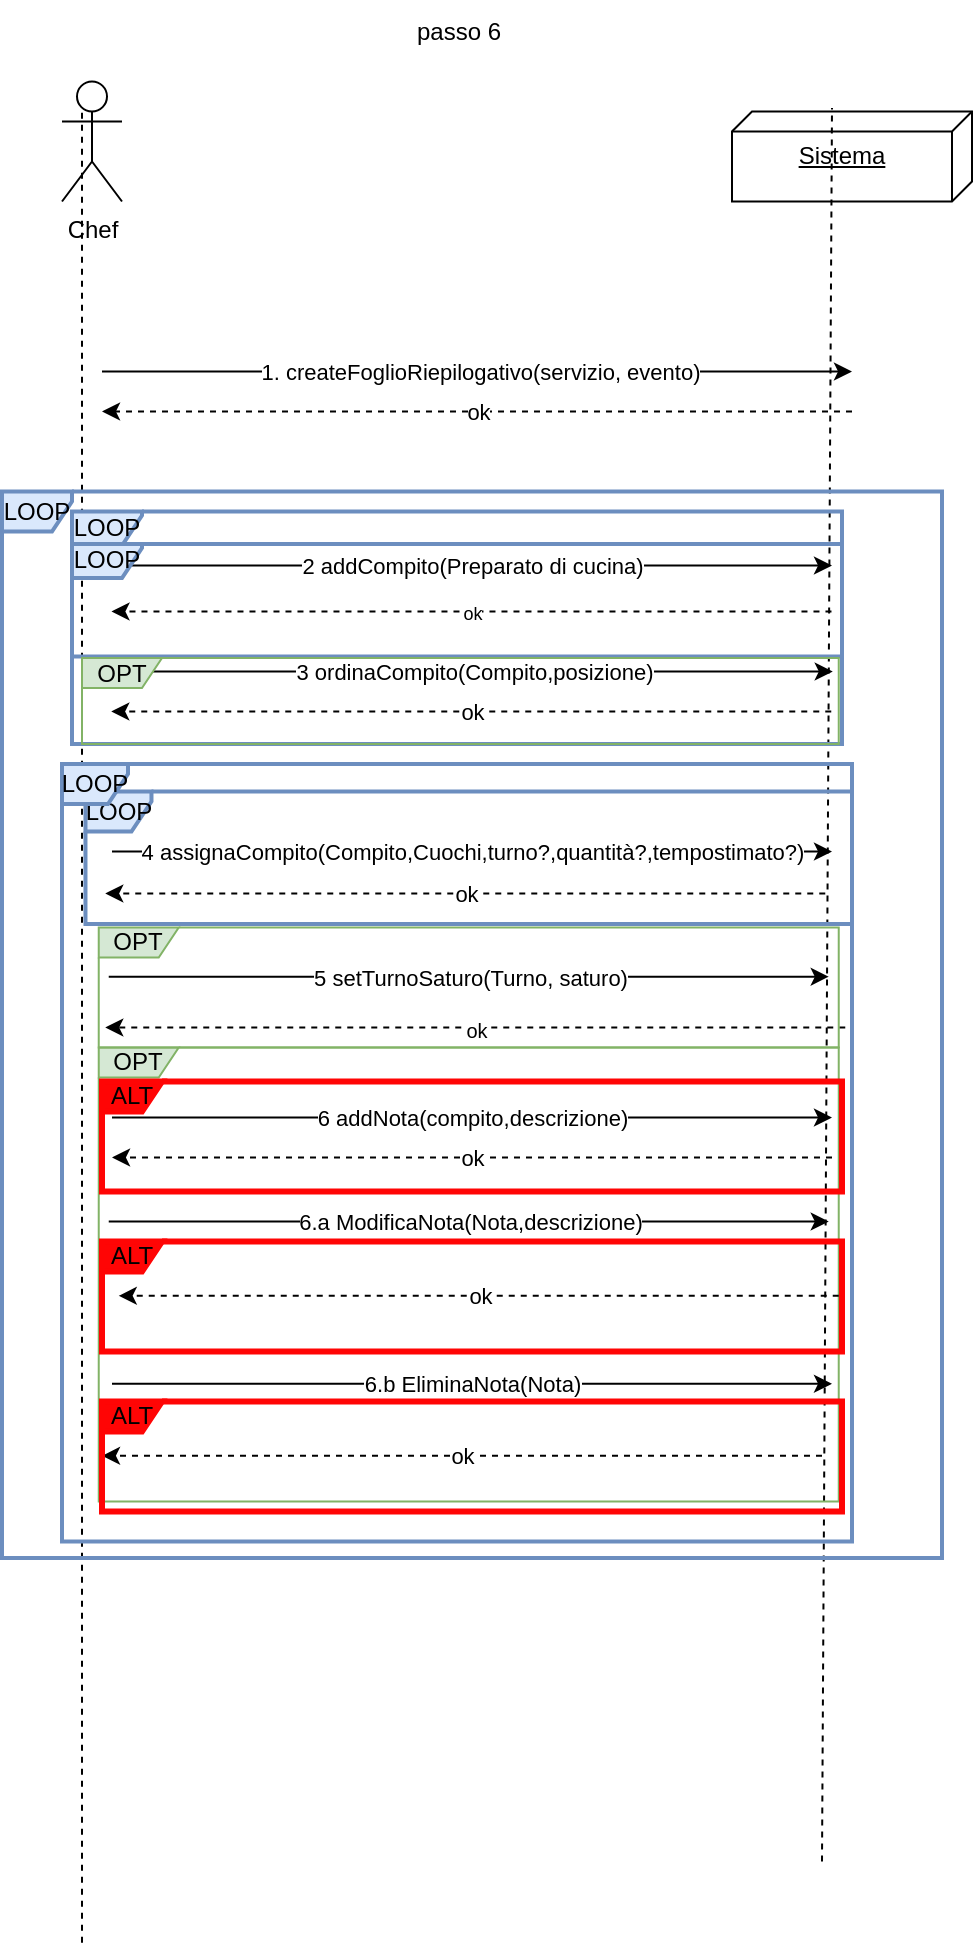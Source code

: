 <mxfile version="21.2.8" type="device">
  <diagram name="Pagina-1" id="vdLO82GncizqrjES-JEC">
    <mxGraphModel dx="2103" dy="606" grid="1" gridSize="10" guides="1" tooltips="1" connect="1" arrows="1" fold="1" page="1" pageScale="1" pageWidth="827" pageHeight="1169" math="0" shadow="0">
      <root>
        <mxCell id="0" />
        <mxCell id="1" parent="0" />
        <mxCell id="sPkAcrjPWXO_-LRBE2Du-1" value="Chef" style="shape=umlActor;verticalLabelPosition=bottom;verticalAlign=top;html=1;outlineConnect=0;" parent="1" vertex="1">
          <mxGeometry x="-490" y="741.75" width="30" height="60" as="geometry" />
        </mxCell>
        <mxCell id="sPkAcrjPWXO_-LRBE2Du-2" value="Sistema" style="verticalAlign=top;align=center;spacingTop=8;spacingLeft=2;spacingRight=12;shape=cube;size=10;direction=south;fontStyle=4;html=1;whiteSpace=wrap;" parent="1" vertex="1">
          <mxGeometry x="-155" y="756.75" width="120" height="45" as="geometry" />
        </mxCell>
        <mxCell id="sPkAcrjPWXO_-LRBE2Du-3" value="" style="endArrow=none;dashed=1;html=1;rounded=0;entryX=0;entryY=0;entryDx=45;entryDy=65;entryPerimeter=0;" parent="1" edge="1">
          <mxGeometry width="50" height="50" relative="1" as="geometry">
            <mxPoint x="-110" y="1631.75" as="sourcePoint" />
            <mxPoint x="-105" y="755" as="targetPoint" />
          </mxGeometry>
        </mxCell>
        <mxCell id="sPkAcrjPWXO_-LRBE2Du-4" value="" style="endArrow=none;dashed=1;html=1;rounded=0;" parent="1" edge="1">
          <mxGeometry width="50" height="50" relative="1" as="geometry">
            <mxPoint x="-480" y="1672.417" as="sourcePoint" />
            <mxPoint x="-480" y="755" as="targetPoint" />
          </mxGeometry>
        </mxCell>
        <mxCell id="sPkAcrjPWXO_-LRBE2Du-5" value="" style="endArrow=classic;html=1;rounded=0;" parent="1" edge="1">
          <mxGeometry width="50" height="50" relative="1" as="geometry">
            <mxPoint x="-470" y="886.75" as="sourcePoint" />
            <mxPoint x="-95" y="886.75" as="targetPoint" />
          </mxGeometry>
        </mxCell>
        <mxCell id="sPkAcrjPWXO_-LRBE2Du-6" value="1. createFoglioRiepilogativo(servizio, evento)" style="edgeLabel;html=1;align=center;verticalAlign=middle;resizable=0;points=[];" parent="sPkAcrjPWXO_-LRBE2Du-5" connectable="0" vertex="1">
          <mxGeometry x="0.111" y="3" relative="1" as="geometry">
            <mxPoint x="-20" y="3" as="offset" />
          </mxGeometry>
        </mxCell>
        <mxCell id="sPkAcrjPWXO_-LRBE2Du-7" value="" style="html=1;labelBackgroundColor=#ffffff;startArrow=none;startFill=0;startSize=6;endArrow=classic;endFill=1;endSize=6;jettySize=auto;orthogonalLoop=1;strokeWidth=1;dashed=1;fontSize=14;rounded=0;" parent="1" edge="1">
          <mxGeometry width="60" height="60" relative="1" as="geometry">
            <mxPoint x="-95" y="906.75" as="sourcePoint" />
            <mxPoint x="-470" y="906.75" as="targetPoint" />
          </mxGeometry>
        </mxCell>
        <mxCell id="sPkAcrjPWXO_-LRBE2Du-8" value="ok" style="edgeLabel;html=1;align=center;verticalAlign=middle;resizable=0;points=[];" parent="sPkAcrjPWXO_-LRBE2Du-7" connectable="0" vertex="1">
          <mxGeometry x="-0.11" relative="1" as="geometry">
            <mxPoint x="-20" as="offset" />
          </mxGeometry>
        </mxCell>
        <mxCell id="sPkAcrjPWXO_-LRBE2Du-10" value="" style="endArrow=classic;html=1;rounded=0;" parent="1" edge="1">
          <mxGeometry width="50" height="50" relative="1" as="geometry">
            <mxPoint x="-465" y="983.77" as="sourcePoint" />
            <mxPoint x="-105" y="983.77" as="targetPoint" />
          </mxGeometry>
        </mxCell>
        <mxCell id="sPkAcrjPWXO_-LRBE2Du-11" value="2 addCompito(Preparato di cucina)" style="edgeLabel;html=1;align=center;verticalAlign=middle;resizable=0;points=[];" parent="sPkAcrjPWXO_-LRBE2Du-10" connectable="0" vertex="1">
          <mxGeometry x="0.111" y="3" relative="1" as="geometry">
            <mxPoint x="-20" y="3" as="offset" />
          </mxGeometry>
        </mxCell>
        <mxCell id="sPkAcrjPWXO_-LRBE2Du-12" value="" style="html=1;labelBackgroundColor=#ffffff;startArrow=none;startFill=0;startSize=6;endArrow=classic;endFill=1;endSize=6;jettySize=auto;orthogonalLoop=1;strokeWidth=1;dashed=1;fontSize=14;rounded=0;" parent="1" edge="1">
          <mxGeometry width="60" height="60" relative="1" as="geometry">
            <mxPoint x="-105.26" y="1006.75" as="sourcePoint" />
            <mxPoint x="-465.26" y="1006.75" as="targetPoint" />
          </mxGeometry>
        </mxCell>
        <mxCell id="sPkAcrjPWXO_-LRBE2Du-13" value="&lt;font style=&quot;font-size: 9px;&quot;&gt;ok&lt;/font&gt;" style="edgeLabel;html=1;align=center;verticalAlign=middle;resizable=0;points=[];" parent="sPkAcrjPWXO_-LRBE2Du-12" connectable="0" vertex="1">
          <mxGeometry x="-0.11" relative="1" as="geometry">
            <mxPoint x="-20" as="offset" />
          </mxGeometry>
        </mxCell>
        <mxCell id="sPkAcrjPWXO_-LRBE2Du-14" value="LOOP" style="shape=umlFrame;whiteSpace=wrap;html=1;pointerEvents=0;fillColor=#dae8fc;strokeColor=#6c8ebf;width=35;height=17;strokeWidth=2;" parent="1" vertex="1">
          <mxGeometry x="-485" y="956.75" width="385" height="116.25" as="geometry" />
        </mxCell>
        <mxCell id="sPkAcrjPWXO_-LRBE2Du-15" value="" style="endArrow=classic;html=1;rounded=0;" parent="1" edge="1">
          <mxGeometry width="50" height="50" relative="1" as="geometry">
            <mxPoint x="-464.63" y="1036.75" as="sourcePoint" />
            <mxPoint x="-104.63" y="1036.75" as="targetPoint" />
          </mxGeometry>
        </mxCell>
        <mxCell id="sPkAcrjPWXO_-LRBE2Du-16" value="3 ordinaCompito(Compito,posizione)" style="edgeLabel;html=1;align=center;verticalAlign=middle;resizable=0;points=[];" parent="sPkAcrjPWXO_-LRBE2Du-15" connectable="0" vertex="1">
          <mxGeometry x="0.111" y="3" relative="1" as="geometry">
            <mxPoint x="-20" y="3" as="offset" />
          </mxGeometry>
        </mxCell>
        <mxCell id="sPkAcrjPWXO_-LRBE2Du-17" value="" style="html=1;labelBackgroundColor=#ffffff;startArrow=none;startFill=0;startSize=6;endArrow=classic;endFill=1;endSize=6;jettySize=auto;orthogonalLoop=1;strokeWidth=1;dashed=1;fontSize=14;rounded=0;" parent="1" edge="1">
          <mxGeometry width="60" height="60" relative="1" as="geometry">
            <mxPoint x="-105.37" y="1056.75" as="sourcePoint" />
            <mxPoint x="-465.37" y="1056.75" as="targetPoint" />
          </mxGeometry>
        </mxCell>
        <mxCell id="sPkAcrjPWXO_-LRBE2Du-18" value="ok" style="edgeLabel;html=1;align=center;verticalAlign=middle;resizable=0;points=[];" parent="sPkAcrjPWXO_-LRBE2Du-17" connectable="0" vertex="1">
          <mxGeometry x="-0.11" relative="1" as="geometry">
            <mxPoint x="-20" as="offset" />
          </mxGeometry>
        </mxCell>
        <mxCell id="sPkAcrjPWXO_-LRBE2Du-19" value="" style="endArrow=classic;html=1;rounded=0;" parent="1" edge="1">
          <mxGeometry width="50" height="50" relative="1" as="geometry">
            <mxPoint x="-465" y="1126.75" as="sourcePoint" />
            <mxPoint x="-105" y="1126.75" as="targetPoint" />
          </mxGeometry>
        </mxCell>
        <mxCell id="sPkAcrjPWXO_-LRBE2Du-20" value="4 assignaCompito(Compito,Cuochi,turno?,quantità?,tempostimato?)" style="edgeLabel;html=1;align=center;verticalAlign=middle;resizable=0;points=[];" parent="sPkAcrjPWXO_-LRBE2Du-19" connectable="0" vertex="1">
          <mxGeometry x="0.111" y="3" relative="1" as="geometry">
            <mxPoint x="-20" y="3" as="offset" />
          </mxGeometry>
        </mxCell>
        <mxCell id="sPkAcrjPWXO_-LRBE2Du-21" value="" style="html=1;labelBackgroundColor=#ffffff;startArrow=none;startFill=0;startSize=6;endArrow=classic;endFill=1;endSize=6;jettySize=auto;orthogonalLoop=1;strokeWidth=1;dashed=1;fontSize=14;rounded=0;" parent="1" edge="1">
          <mxGeometry width="60" height="60" relative="1" as="geometry">
            <mxPoint x="-108.37" y="1147.75" as="sourcePoint" />
            <mxPoint x="-468.37" y="1147.75" as="targetPoint" />
          </mxGeometry>
        </mxCell>
        <mxCell id="sPkAcrjPWXO_-LRBE2Du-22" value="ok" style="edgeLabel;html=1;align=center;verticalAlign=middle;resizable=0;points=[];" parent="sPkAcrjPWXO_-LRBE2Du-21" connectable="0" vertex="1">
          <mxGeometry x="-0.11" relative="1" as="geometry">
            <mxPoint x="-20" as="offset" />
          </mxGeometry>
        </mxCell>
        <mxCell id="sPkAcrjPWXO_-LRBE2Du-23" value="LOOP" style="shape=umlFrame;whiteSpace=wrap;html=1;pointerEvents=0;fillColor=#dae8fc;strokeColor=#6c8ebf;width=33;height=20;strokeWidth=2;" parent="1" vertex="1">
          <mxGeometry x="-478.26" y="1096.75" width="383.26" height="66.25" as="geometry" />
        </mxCell>
        <mxCell id="sPkAcrjPWXO_-LRBE2Du-28" value="LOOP" style="shape=umlFrame;whiteSpace=wrap;html=1;pointerEvents=0;fillColor=#dae8fc;strokeColor=#6c8ebf;width=35;height=20;strokeWidth=2;" parent="1" vertex="1">
          <mxGeometry x="-520" y="946.75" width="470" height="533.25" as="geometry" />
        </mxCell>
        <mxCell id="sPkAcrjPWXO_-LRBE2Du-29" value="" style="endArrow=classic;html=1;rounded=0;" parent="1" edge="1">
          <mxGeometry width="50" height="50" relative="1" as="geometry">
            <mxPoint x="-466.63" y="1189.35" as="sourcePoint" />
            <mxPoint x="-106.63" y="1189.35" as="targetPoint" />
          </mxGeometry>
        </mxCell>
        <mxCell id="sPkAcrjPWXO_-LRBE2Du-30" value="5 setTurnoSaturo(Turno, saturo)" style="edgeLabel;html=1;align=center;verticalAlign=middle;resizable=0;points=[];" parent="sPkAcrjPWXO_-LRBE2Du-29" connectable="0" vertex="1">
          <mxGeometry x="0.111" y="3" relative="1" as="geometry">
            <mxPoint x="-20" y="3" as="offset" />
          </mxGeometry>
        </mxCell>
        <mxCell id="sPkAcrjPWXO_-LRBE2Du-31" value="&lt;font style=&quot;font-size: 10px;&quot;&gt;ok&lt;/font&gt;" style="html=1;labelBackgroundColor=#ffffff;startArrow=none;startFill=0;startSize=6;endArrow=classic;endFill=1;endSize=6;jettySize=auto;orthogonalLoop=1;strokeWidth=1;dashed=1;fontSize=14;rounded=0;" parent="1" edge="1">
          <mxGeometry width="60" height="60" relative="1" as="geometry">
            <mxPoint x="-98.37" y="1214.75" as="sourcePoint" />
            <mxPoint x="-468.37" y="1214.75" as="targetPoint" />
          </mxGeometry>
        </mxCell>
        <mxCell id="sPkAcrjPWXO_-LRBE2Du-32" value="" style="endArrow=classic;html=1;rounded=0;" parent="1" edge="1">
          <mxGeometry width="50" height="50" relative="1" as="geometry">
            <mxPoint x="-465" y="1259.75" as="sourcePoint" />
            <mxPoint x="-105" y="1259.75" as="targetPoint" />
          </mxGeometry>
        </mxCell>
        <mxCell id="sPkAcrjPWXO_-LRBE2Du-33" value="6 addNota(compito,descrizione)" style="edgeLabel;html=1;align=center;verticalAlign=middle;resizable=0;points=[];" parent="sPkAcrjPWXO_-LRBE2Du-32" connectable="0" vertex="1">
          <mxGeometry x="0.111" y="3" relative="1" as="geometry">
            <mxPoint x="-20" y="3" as="offset" />
          </mxGeometry>
        </mxCell>
        <mxCell id="sPkAcrjPWXO_-LRBE2Du-34" value="" style="html=1;labelBackgroundColor=#ffffff;startArrow=none;startFill=0;startSize=6;endArrow=classic;endFill=1;endSize=6;jettySize=auto;orthogonalLoop=1;strokeWidth=1;dashed=1;fontSize=14;rounded=0;" parent="1" edge="1">
          <mxGeometry width="60" height="60" relative="1" as="geometry">
            <mxPoint x="-105" y="1279.75" as="sourcePoint" />
            <mxPoint x="-465" y="1279.75" as="targetPoint" />
          </mxGeometry>
        </mxCell>
        <mxCell id="sPkAcrjPWXO_-LRBE2Du-35" value="ok" style="edgeLabel;html=1;align=center;verticalAlign=middle;resizable=0;points=[];" parent="sPkAcrjPWXO_-LRBE2Du-34" connectable="0" vertex="1">
          <mxGeometry x="-0.11" relative="1" as="geometry">
            <mxPoint x="-20" as="offset" />
          </mxGeometry>
        </mxCell>
        <mxCell id="sPkAcrjPWXO_-LRBE2Du-36" value="OPT" style="shape=umlFrame;whiteSpace=wrap;html=1;pointerEvents=0;fillColor=#d5e8d4;strokeColor=#82b366;width=40;height=15;" parent="1" vertex="1">
          <mxGeometry x="-471.63" y="1224.75" width="370" height="227" as="geometry" />
        </mxCell>
        <mxCell id="sPkAcrjPWXO_-LRBE2Du-37" value="OPT" style="shape=umlFrame;whiteSpace=wrap;html=1;pointerEvents=0;fillColor=#d5e8d4;strokeColor=#82b366;width=40;height=15;" parent="1" vertex="1">
          <mxGeometry x="-471.63" y="1164.75" width="370" height="60" as="geometry" />
        </mxCell>
        <mxCell id="sPkAcrjPWXO_-LRBE2Du-38" value="passo 6" style="text;html=1;align=center;verticalAlign=middle;resizable=0;points=[];autosize=1;strokeColor=none;fillColor=none;" parent="1" vertex="1">
          <mxGeometry x="-327.5" y="701.75" width="70" height="30" as="geometry" />
        </mxCell>
        <mxCell id="sPkAcrjPWXO_-LRBE2Du-39" value="LOOP" style="shape=umlFrame;whiteSpace=wrap;html=1;pointerEvents=0;fillColor=#dae8fc;strokeColor=#6c8ebf;width=35;height=17;strokeWidth=2;" parent="1" vertex="1">
          <mxGeometry x="-485" y="973" width="385" height="56.25" as="geometry" />
        </mxCell>
        <mxCell id="sPkAcrjPWXO_-LRBE2Du-40" value="LOOP" style="shape=umlFrame;whiteSpace=wrap;html=1;pointerEvents=0;fillColor=#dae8fc;strokeColor=#6c8ebf;width=33;height=20;strokeWidth=2;" parent="1" vertex="1">
          <mxGeometry x="-490" y="1083" width="395" height="388.75" as="geometry" />
        </mxCell>
        <mxCell id="sPkAcrjPWXO_-LRBE2Du-41" value="ALT" style="shape=umlFrame;whiteSpace=wrap;html=1;pointerEvents=0;fillColor=#FF0505;strokeColor=#FF0505;width=30;height=15;swimlaneFillColor=none;fillStyle=auto;strokeWidth=3;shadow=0;gradientColor=none;" parent="1" vertex="1">
          <mxGeometry x="-470" y="1241.75" width="370" height="55" as="geometry" />
        </mxCell>
        <mxCell id="sPkAcrjPWXO_-LRBE2Du-42" value="ALT" style="shape=umlFrame;whiteSpace=wrap;html=1;pointerEvents=0;fillColor=#FF0505;strokeColor=#FF0505;width=30;height=15;swimlaneFillColor=none;fillStyle=auto;strokeWidth=3;shadow=0;gradientColor=none;" parent="1" vertex="1">
          <mxGeometry x="-470" y="1321.75" width="370" height="55" as="geometry" />
        </mxCell>
        <mxCell id="sPkAcrjPWXO_-LRBE2Du-43" value="" style="endArrow=classic;html=1;rounded=0;" parent="1" edge="1">
          <mxGeometry width="50" height="50" relative="1" as="geometry">
            <mxPoint x="-466.63" y="1311.75" as="sourcePoint" />
            <mxPoint x="-106.63" y="1311.75" as="targetPoint" />
          </mxGeometry>
        </mxCell>
        <mxCell id="sPkAcrjPWXO_-LRBE2Du-44" value="6.a ModificaNota(Nota,descrizione)" style="edgeLabel;html=1;align=center;verticalAlign=middle;resizable=0;points=[];" parent="sPkAcrjPWXO_-LRBE2Du-43" connectable="0" vertex="1">
          <mxGeometry x="0.111" y="3" relative="1" as="geometry">
            <mxPoint x="-20" y="3" as="offset" />
          </mxGeometry>
        </mxCell>
        <mxCell id="sPkAcrjPWXO_-LRBE2Du-45" value="" style="html=1;labelBackgroundColor=#ffffff;startArrow=none;startFill=0;startSize=6;endArrow=classic;endFill=1;endSize=6;jettySize=auto;orthogonalLoop=1;strokeWidth=1;dashed=1;fontSize=14;rounded=0;" parent="1" edge="1">
          <mxGeometry width="60" height="60" relative="1" as="geometry">
            <mxPoint x="-101.63" y="1348.91" as="sourcePoint" />
            <mxPoint x="-461.63" y="1348.91" as="targetPoint" />
          </mxGeometry>
        </mxCell>
        <mxCell id="sPkAcrjPWXO_-LRBE2Du-46" value="ok" style="edgeLabel;html=1;align=center;verticalAlign=middle;resizable=0;points=[];" parent="sPkAcrjPWXO_-LRBE2Du-45" connectable="0" vertex="1">
          <mxGeometry x="-0.11" relative="1" as="geometry">
            <mxPoint x="-20" as="offset" />
          </mxGeometry>
        </mxCell>
        <mxCell id="sPkAcrjPWXO_-LRBE2Du-47" value="" style="endArrow=classic;html=1;rounded=0;" parent="1" edge="1">
          <mxGeometry width="50" height="50" relative="1" as="geometry">
            <mxPoint x="-465" y="1392.91" as="sourcePoint" />
            <mxPoint x="-105" y="1392.91" as="targetPoint" />
          </mxGeometry>
        </mxCell>
        <mxCell id="sPkAcrjPWXO_-LRBE2Du-48" value="6.b EliminaNota(Nota)" style="edgeLabel;html=1;align=center;verticalAlign=middle;resizable=0;points=[];" parent="sPkAcrjPWXO_-LRBE2Du-47" connectable="0" vertex="1">
          <mxGeometry x="0.111" y="3" relative="1" as="geometry">
            <mxPoint x="-20" y="3" as="offset" />
          </mxGeometry>
        </mxCell>
        <mxCell id="sPkAcrjPWXO_-LRBE2Du-49" value="" style="html=1;labelBackgroundColor=#ffffff;startArrow=none;startFill=0;startSize=6;endArrow=classic;endFill=1;endSize=6;jettySize=auto;orthogonalLoop=1;strokeWidth=1;dashed=1;fontSize=14;rounded=0;" parent="1" edge="1">
          <mxGeometry width="60" height="60" relative="1" as="geometry">
            <mxPoint x="-110" y="1428.91" as="sourcePoint" />
            <mxPoint x="-470" y="1428.91" as="targetPoint" />
          </mxGeometry>
        </mxCell>
        <mxCell id="sPkAcrjPWXO_-LRBE2Du-50" value="ok" style="edgeLabel;html=1;align=center;verticalAlign=middle;resizable=0;points=[];" parent="sPkAcrjPWXO_-LRBE2Du-49" connectable="0" vertex="1">
          <mxGeometry x="-0.11" relative="1" as="geometry">
            <mxPoint x="-20" as="offset" />
          </mxGeometry>
        </mxCell>
        <mxCell id="sPkAcrjPWXO_-LRBE2Du-51" value="ALT" style="shape=umlFrame;whiteSpace=wrap;html=1;pointerEvents=0;fillColor=#FF0505;strokeColor=#FF0505;width=30;height=15;swimlaneFillColor=none;fillStyle=auto;strokeWidth=3;shadow=0;gradientColor=none;" parent="1" vertex="1">
          <mxGeometry x="-470" y="1401.75" width="370" height="55" as="geometry" />
        </mxCell>
        <mxCell id="p2o-MGajtx1CWsSkVKD8-1" value="OPT" style="shape=umlFrame;whiteSpace=wrap;html=1;pointerEvents=0;fillColor=#d5e8d4;strokeColor=#82b366;width=40;height=15;" vertex="1" parent="1">
          <mxGeometry x="-480" y="1030" width="378.37" height="43" as="geometry" />
        </mxCell>
      </root>
    </mxGraphModel>
  </diagram>
</mxfile>
